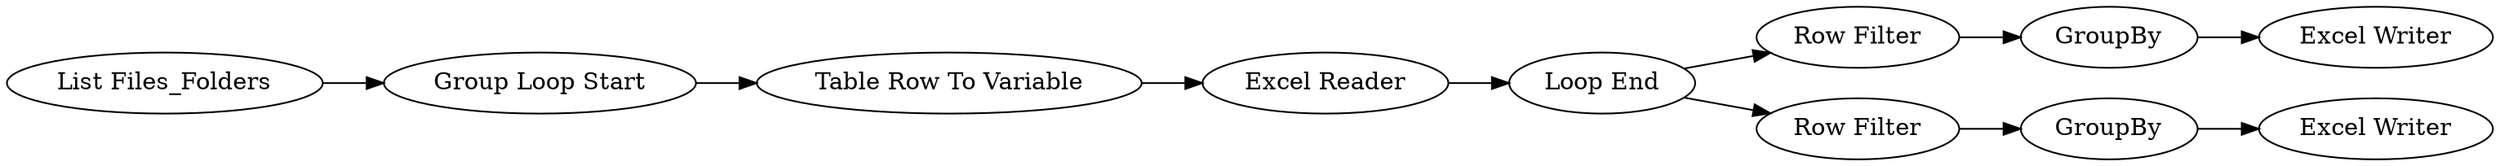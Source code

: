 digraph {
	3 -> 10
	10 -> 13
	5 -> 3
	9 -> 5
	1 -> 2
	3 -> 8
	13 -> 16
	2 -> 9
	8 -> 7
	7 -> 6
	5 [label="Excel Reader"]
	16 [label="Excel Writer"]
	13 [label=GroupBy]
	1 [label="List Files_Folders"]
	7 [label=GroupBy]
	9 [label="Table Row To Variable"]
	8 [label="Row Filter"]
	6 [label="Excel Writer"]
	3 [label="Loop End"]
	2 [label="Group Loop Start"]
	10 [label="Row Filter"]
	rankdir=LR
}
